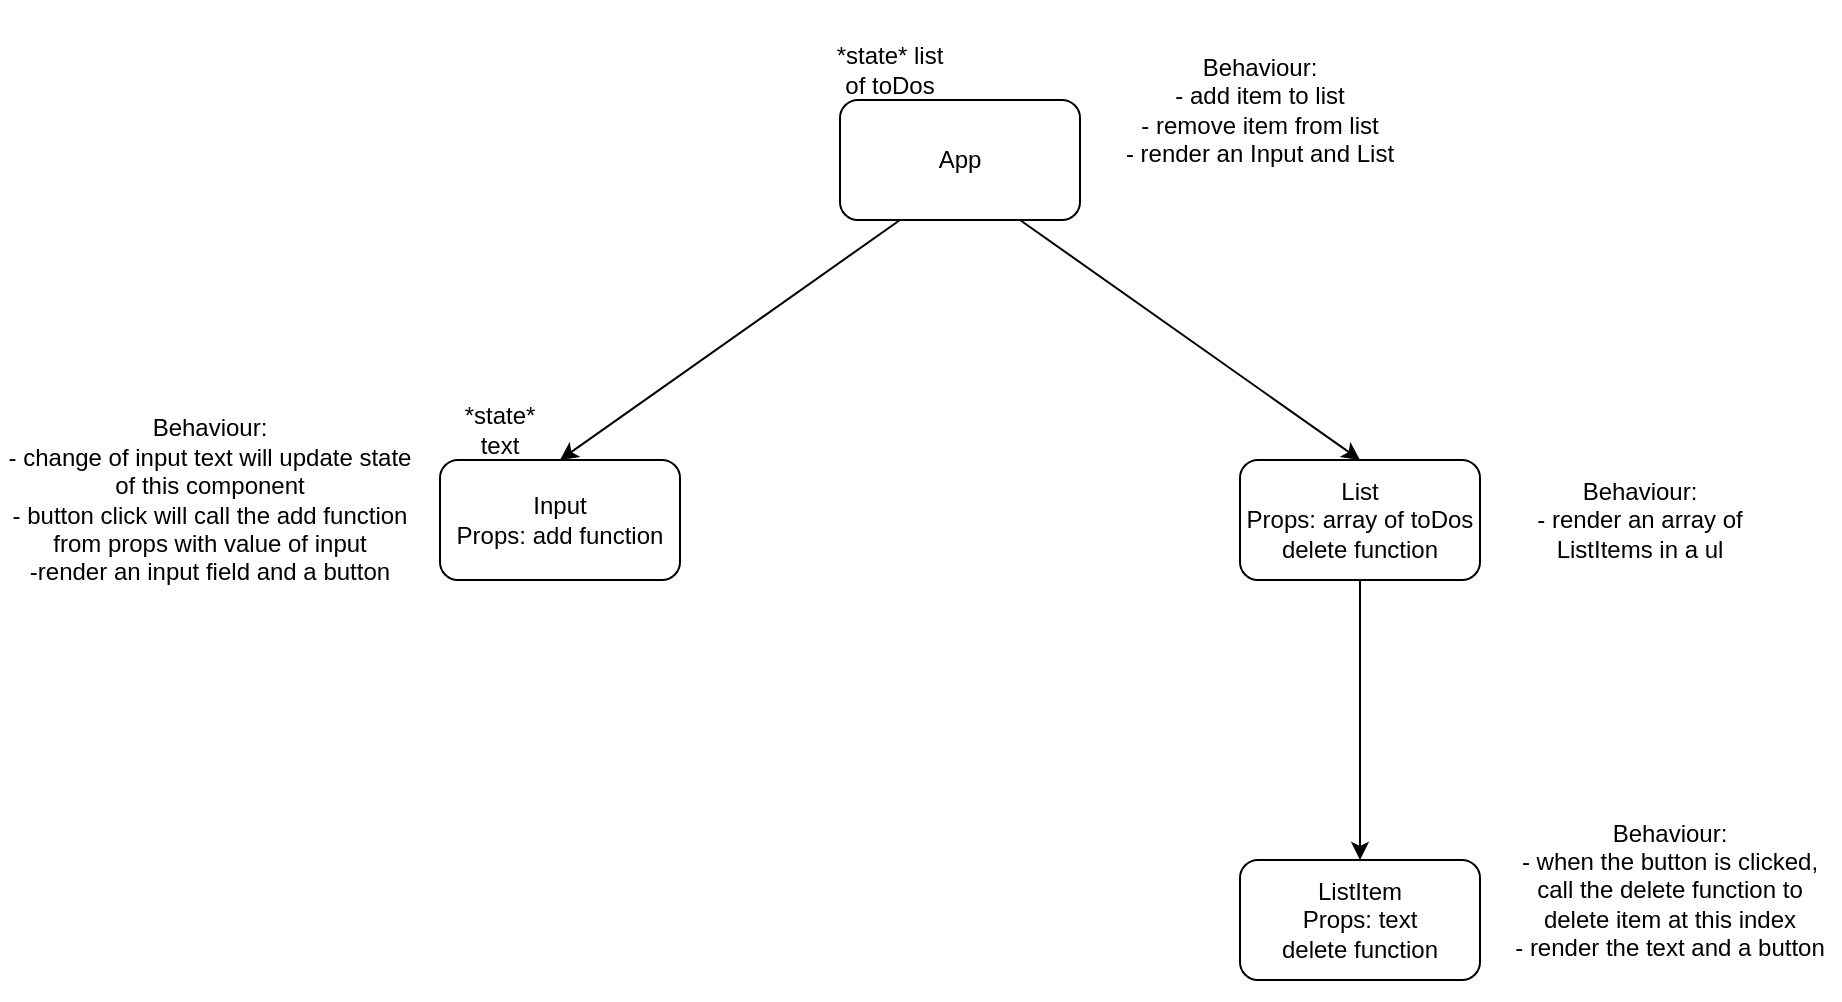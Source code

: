 <mxfile>
    <diagram id="A-lVsL1KVQ6iquHcicH5" name="Page-1">
        <mxGraphModel dx="958" dy="497" grid="1" gridSize="10" guides="1" tooltips="1" connect="1" arrows="1" fold="1" page="1" pageScale="1" pageWidth="850" pageHeight="1100" math="0" shadow="0">
            <root>
                <mxCell id="0"/>
                <mxCell id="1" parent="0"/>
                <mxCell id="7" style="edgeStyle=none;html=1;exitX=0.25;exitY=1;exitDx=0;exitDy=0;entryX=0.5;entryY=0;entryDx=0;entryDy=0;" edge="1" parent="1" source="2" target="3">
                    <mxGeometry relative="1" as="geometry"/>
                </mxCell>
                <mxCell id="8" style="edgeStyle=none;html=1;exitX=0.75;exitY=1;exitDx=0;exitDy=0;entryX=0.5;entryY=0;entryDx=0;entryDy=0;" edge="1" parent="1" source="2" target="4">
                    <mxGeometry relative="1" as="geometry"/>
                </mxCell>
                <mxCell id="2" value="App" style="rounded=1;whiteSpace=wrap;html=1;" vertex="1" parent="1">
                    <mxGeometry x="430" y="100" width="120" height="60" as="geometry"/>
                </mxCell>
                <mxCell id="3" value="Input&lt;br&gt;Props: add function" style="rounded=1;whiteSpace=wrap;html=1;" vertex="1" parent="1">
                    <mxGeometry x="230" y="280" width="120" height="60" as="geometry"/>
                </mxCell>
                <mxCell id="10" style="edgeStyle=none;html=1;exitX=0.5;exitY=1;exitDx=0;exitDy=0;entryX=0.5;entryY=0;entryDx=0;entryDy=0;" edge="1" parent="1" source="4" target="5">
                    <mxGeometry relative="1" as="geometry"/>
                </mxCell>
                <mxCell id="4" value="List&lt;br&gt;Props: array of toDos&lt;br&gt;delete function" style="rounded=1;whiteSpace=wrap;html=1;" vertex="1" parent="1">
                    <mxGeometry x="630" y="280" width="120" height="60" as="geometry"/>
                </mxCell>
                <mxCell id="5" value="ListItem&lt;br&gt;Props: text&lt;br&gt;delete function" style="rounded=1;whiteSpace=wrap;html=1;" vertex="1" parent="1">
                    <mxGeometry x="630" y="480" width="120" height="60" as="geometry"/>
                </mxCell>
                <mxCell id="11" value="*state* list of toDos" style="text;html=1;strokeColor=none;fillColor=none;align=center;verticalAlign=middle;whiteSpace=wrap;rounded=0;" vertex="1" parent="1">
                    <mxGeometry x="425" y="70" width="60" height="30" as="geometry"/>
                </mxCell>
                <mxCell id="12" value="*state* text" style="text;html=1;strokeColor=none;fillColor=none;align=center;verticalAlign=middle;whiteSpace=wrap;rounded=0;" vertex="1" parent="1">
                    <mxGeometry x="230" y="250" width="60" height="30" as="geometry"/>
                </mxCell>
                <mxCell id="13" value="Behaviour:&lt;br&gt;- add item to list&lt;br&gt;- remove item from list&lt;br&gt;- render an Input and List" style="text;html=1;strokeColor=none;fillColor=none;align=center;verticalAlign=middle;whiteSpace=wrap;rounded=0;" vertex="1" parent="1">
                    <mxGeometry x="570" y="50" width="140" height="110" as="geometry"/>
                </mxCell>
                <mxCell id="14" value="Behaviour:&lt;br&gt;- change of input text will update state of this component&lt;br&gt;- button click will call the add function from props with value of input&lt;br&gt;-render an input field and a button" style="text;html=1;strokeColor=none;fillColor=none;align=center;verticalAlign=middle;whiteSpace=wrap;rounded=0;" vertex="1" parent="1">
                    <mxGeometry x="10" y="230" width="210" height="140" as="geometry"/>
                </mxCell>
                <mxCell id="15" value="Behaviour:&lt;br&gt;- render an array of ListItems in a ul" style="text;html=1;strokeColor=none;fillColor=none;align=center;verticalAlign=middle;whiteSpace=wrap;rounded=0;" vertex="1" parent="1">
                    <mxGeometry x="760" y="255" width="140" height="110" as="geometry"/>
                </mxCell>
                <mxCell id="16" value="Behaviour:&lt;br&gt;- when the button is clicked, call the delete function to delete item at this index&lt;br&gt;- render the text and a button" style="text;html=1;strokeColor=none;fillColor=none;align=center;verticalAlign=middle;whiteSpace=wrap;rounded=0;" vertex="1" parent="1">
                    <mxGeometry x="760" y="440" width="170" height="110" as="geometry"/>
                </mxCell>
            </root>
        </mxGraphModel>
    </diagram>
</mxfile>